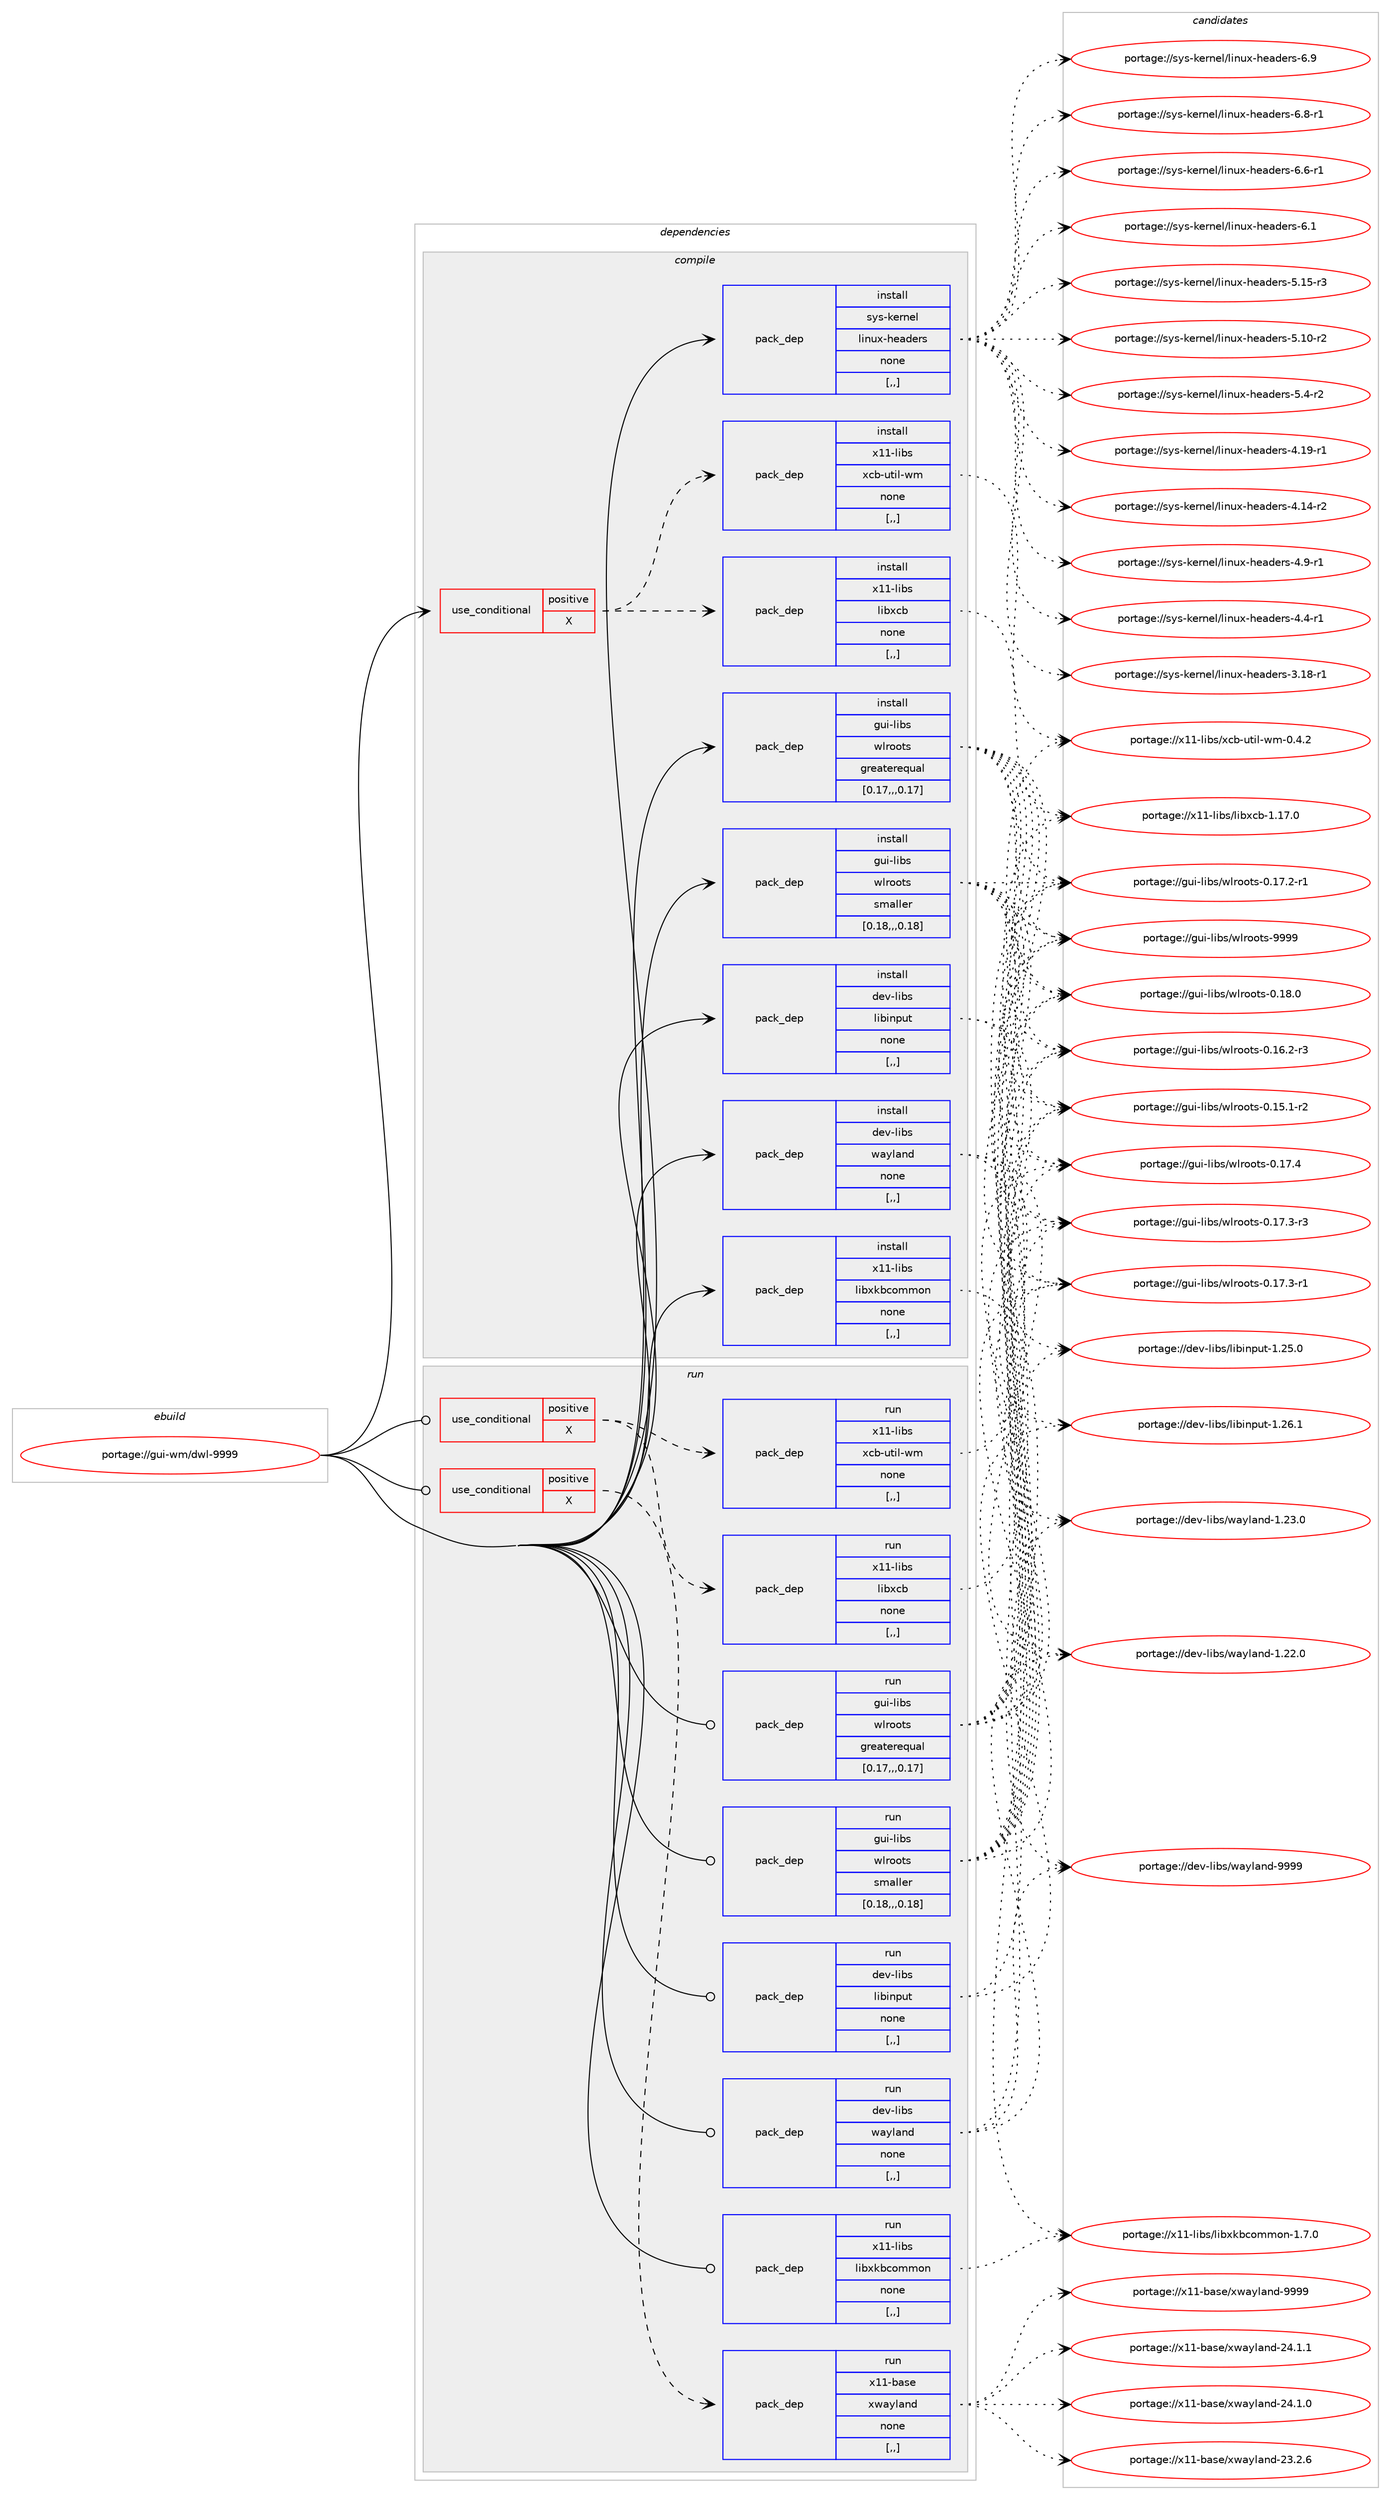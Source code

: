 digraph prolog {

# *************
# Graph options
# *************

newrank=true;
concentrate=true;
compound=true;
graph [rankdir=LR,fontname=Helvetica,fontsize=10,ranksep=1.5];#, ranksep=2.5, nodesep=0.2];
edge  [arrowhead=vee];
node  [fontname=Helvetica,fontsize=10];

# **********
# The ebuild
# **********

subgraph cluster_leftcol {
color=gray;
label=<<i>ebuild</i>>;
id [label="portage://gui-wm/dwl-9999", color=red, width=4, href="../gui-wm/dwl-9999.svg"];
}

# ****************
# The dependencies
# ****************

subgraph cluster_midcol {
color=gray;
label=<<i>dependencies</i>>;
subgraph cluster_compile {
fillcolor="#eeeeee";
style=filled;
label=<<i>compile</i>>;
subgraph cond66516 {
dependency244197 [label=<<TABLE BORDER="0" CELLBORDER="1" CELLSPACING="0" CELLPADDING="4"><TR><TD ROWSPAN="3" CELLPADDING="10">use_conditional</TD></TR><TR><TD>positive</TD></TR><TR><TD>X</TD></TR></TABLE>>, shape=none, color=red];
subgraph pack176062 {
dependency244198 [label=<<TABLE BORDER="0" CELLBORDER="1" CELLSPACING="0" CELLPADDING="4" WIDTH="220"><TR><TD ROWSPAN="6" CELLPADDING="30">pack_dep</TD></TR><TR><TD WIDTH="110">install</TD></TR><TR><TD>x11-libs</TD></TR><TR><TD>libxcb</TD></TR><TR><TD>none</TD></TR><TR><TD>[,,]</TD></TR></TABLE>>, shape=none, color=blue];
}
dependency244197:e -> dependency244198:w [weight=20,style="dashed",arrowhead="vee"];
subgraph pack176063 {
dependency244199 [label=<<TABLE BORDER="0" CELLBORDER="1" CELLSPACING="0" CELLPADDING="4" WIDTH="220"><TR><TD ROWSPAN="6" CELLPADDING="30">pack_dep</TD></TR><TR><TD WIDTH="110">install</TD></TR><TR><TD>x11-libs</TD></TR><TR><TD>xcb-util-wm</TD></TR><TR><TD>none</TD></TR><TR><TD>[,,]</TD></TR></TABLE>>, shape=none, color=blue];
}
dependency244197:e -> dependency244199:w [weight=20,style="dashed",arrowhead="vee"];
}
id:e -> dependency244197:w [weight=20,style="solid",arrowhead="vee"];
subgraph pack176064 {
dependency244200 [label=<<TABLE BORDER="0" CELLBORDER="1" CELLSPACING="0" CELLPADDING="4" WIDTH="220"><TR><TD ROWSPAN="6" CELLPADDING="30">pack_dep</TD></TR><TR><TD WIDTH="110">install</TD></TR><TR><TD>dev-libs</TD></TR><TR><TD>libinput</TD></TR><TR><TD>none</TD></TR><TR><TD>[,,]</TD></TR></TABLE>>, shape=none, color=blue];
}
id:e -> dependency244200:w [weight=20,style="solid",arrowhead="vee"];
subgraph pack176065 {
dependency244201 [label=<<TABLE BORDER="0" CELLBORDER="1" CELLSPACING="0" CELLPADDING="4" WIDTH="220"><TR><TD ROWSPAN="6" CELLPADDING="30">pack_dep</TD></TR><TR><TD WIDTH="110">install</TD></TR><TR><TD>dev-libs</TD></TR><TR><TD>wayland</TD></TR><TR><TD>none</TD></TR><TR><TD>[,,]</TD></TR></TABLE>>, shape=none, color=blue];
}
id:e -> dependency244201:w [weight=20,style="solid",arrowhead="vee"];
subgraph pack176066 {
dependency244202 [label=<<TABLE BORDER="0" CELLBORDER="1" CELLSPACING="0" CELLPADDING="4" WIDTH="220"><TR><TD ROWSPAN="6" CELLPADDING="30">pack_dep</TD></TR><TR><TD WIDTH="110">install</TD></TR><TR><TD>gui-libs</TD></TR><TR><TD>wlroots</TD></TR><TR><TD>greaterequal</TD></TR><TR><TD>[0.17,,,0.17]</TD></TR></TABLE>>, shape=none, color=blue];
}
id:e -> dependency244202:w [weight=20,style="solid",arrowhead="vee"];
subgraph pack176067 {
dependency244203 [label=<<TABLE BORDER="0" CELLBORDER="1" CELLSPACING="0" CELLPADDING="4" WIDTH="220"><TR><TD ROWSPAN="6" CELLPADDING="30">pack_dep</TD></TR><TR><TD WIDTH="110">install</TD></TR><TR><TD>gui-libs</TD></TR><TR><TD>wlroots</TD></TR><TR><TD>smaller</TD></TR><TR><TD>[0.18,,,0.18]</TD></TR></TABLE>>, shape=none, color=blue];
}
id:e -> dependency244203:w [weight=20,style="solid",arrowhead="vee"];
subgraph pack176068 {
dependency244204 [label=<<TABLE BORDER="0" CELLBORDER="1" CELLSPACING="0" CELLPADDING="4" WIDTH="220"><TR><TD ROWSPAN="6" CELLPADDING="30">pack_dep</TD></TR><TR><TD WIDTH="110">install</TD></TR><TR><TD>sys-kernel</TD></TR><TR><TD>linux-headers</TD></TR><TR><TD>none</TD></TR><TR><TD>[,,]</TD></TR></TABLE>>, shape=none, color=blue];
}
id:e -> dependency244204:w [weight=20,style="solid",arrowhead="vee"];
subgraph pack176069 {
dependency244205 [label=<<TABLE BORDER="0" CELLBORDER="1" CELLSPACING="0" CELLPADDING="4" WIDTH="220"><TR><TD ROWSPAN="6" CELLPADDING="30">pack_dep</TD></TR><TR><TD WIDTH="110">install</TD></TR><TR><TD>x11-libs</TD></TR><TR><TD>libxkbcommon</TD></TR><TR><TD>none</TD></TR><TR><TD>[,,]</TD></TR></TABLE>>, shape=none, color=blue];
}
id:e -> dependency244205:w [weight=20,style="solid",arrowhead="vee"];
}
subgraph cluster_compileandrun {
fillcolor="#eeeeee";
style=filled;
label=<<i>compile and run</i>>;
}
subgraph cluster_run {
fillcolor="#eeeeee";
style=filled;
label=<<i>run</i>>;
subgraph cond66517 {
dependency244206 [label=<<TABLE BORDER="0" CELLBORDER="1" CELLSPACING="0" CELLPADDING="4"><TR><TD ROWSPAN="3" CELLPADDING="10">use_conditional</TD></TR><TR><TD>positive</TD></TR><TR><TD>X</TD></TR></TABLE>>, shape=none, color=red];
subgraph pack176070 {
dependency244207 [label=<<TABLE BORDER="0" CELLBORDER="1" CELLSPACING="0" CELLPADDING="4" WIDTH="220"><TR><TD ROWSPAN="6" CELLPADDING="30">pack_dep</TD></TR><TR><TD WIDTH="110">run</TD></TR><TR><TD>x11-base</TD></TR><TR><TD>xwayland</TD></TR><TR><TD>none</TD></TR><TR><TD>[,,]</TD></TR></TABLE>>, shape=none, color=blue];
}
dependency244206:e -> dependency244207:w [weight=20,style="dashed",arrowhead="vee"];
}
id:e -> dependency244206:w [weight=20,style="solid",arrowhead="odot"];
subgraph cond66518 {
dependency244208 [label=<<TABLE BORDER="0" CELLBORDER="1" CELLSPACING="0" CELLPADDING="4"><TR><TD ROWSPAN="3" CELLPADDING="10">use_conditional</TD></TR><TR><TD>positive</TD></TR><TR><TD>X</TD></TR></TABLE>>, shape=none, color=red];
subgraph pack176071 {
dependency244209 [label=<<TABLE BORDER="0" CELLBORDER="1" CELLSPACING="0" CELLPADDING="4" WIDTH="220"><TR><TD ROWSPAN="6" CELLPADDING="30">pack_dep</TD></TR><TR><TD WIDTH="110">run</TD></TR><TR><TD>x11-libs</TD></TR><TR><TD>libxcb</TD></TR><TR><TD>none</TD></TR><TR><TD>[,,]</TD></TR></TABLE>>, shape=none, color=blue];
}
dependency244208:e -> dependency244209:w [weight=20,style="dashed",arrowhead="vee"];
subgraph pack176072 {
dependency244210 [label=<<TABLE BORDER="0" CELLBORDER="1" CELLSPACING="0" CELLPADDING="4" WIDTH="220"><TR><TD ROWSPAN="6" CELLPADDING="30">pack_dep</TD></TR><TR><TD WIDTH="110">run</TD></TR><TR><TD>x11-libs</TD></TR><TR><TD>xcb-util-wm</TD></TR><TR><TD>none</TD></TR><TR><TD>[,,]</TD></TR></TABLE>>, shape=none, color=blue];
}
dependency244208:e -> dependency244210:w [weight=20,style="dashed",arrowhead="vee"];
}
id:e -> dependency244208:w [weight=20,style="solid",arrowhead="odot"];
subgraph pack176073 {
dependency244211 [label=<<TABLE BORDER="0" CELLBORDER="1" CELLSPACING="0" CELLPADDING="4" WIDTH="220"><TR><TD ROWSPAN="6" CELLPADDING="30">pack_dep</TD></TR><TR><TD WIDTH="110">run</TD></TR><TR><TD>dev-libs</TD></TR><TR><TD>libinput</TD></TR><TR><TD>none</TD></TR><TR><TD>[,,]</TD></TR></TABLE>>, shape=none, color=blue];
}
id:e -> dependency244211:w [weight=20,style="solid",arrowhead="odot"];
subgraph pack176074 {
dependency244212 [label=<<TABLE BORDER="0" CELLBORDER="1" CELLSPACING="0" CELLPADDING="4" WIDTH="220"><TR><TD ROWSPAN="6" CELLPADDING="30">pack_dep</TD></TR><TR><TD WIDTH="110">run</TD></TR><TR><TD>dev-libs</TD></TR><TR><TD>wayland</TD></TR><TR><TD>none</TD></TR><TR><TD>[,,]</TD></TR></TABLE>>, shape=none, color=blue];
}
id:e -> dependency244212:w [weight=20,style="solid",arrowhead="odot"];
subgraph pack176075 {
dependency244213 [label=<<TABLE BORDER="0" CELLBORDER="1" CELLSPACING="0" CELLPADDING="4" WIDTH="220"><TR><TD ROWSPAN="6" CELLPADDING="30">pack_dep</TD></TR><TR><TD WIDTH="110">run</TD></TR><TR><TD>gui-libs</TD></TR><TR><TD>wlroots</TD></TR><TR><TD>greaterequal</TD></TR><TR><TD>[0.17,,,0.17]</TD></TR></TABLE>>, shape=none, color=blue];
}
id:e -> dependency244213:w [weight=20,style="solid",arrowhead="odot"];
subgraph pack176076 {
dependency244214 [label=<<TABLE BORDER="0" CELLBORDER="1" CELLSPACING="0" CELLPADDING="4" WIDTH="220"><TR><TD ROWSPAN="6" CELLPADDING="30">pack_dep</TD></TR><TR><TD WIDTH="110">run</TD></TR><TR><TD>gui-libs</TD></TR><TR><TD>wlroots</TD></TR><TR><TD>smaller</TD></TR><TR><TD>[0.18,,,0.18]</TD></TR></TABLE>>, shape=none, color=blue];
}
id:e -> dependency244214:w [weight=20,style="solid",arrowhead="odot"];
subgraph pack176077 {
dependency244215 [label=<<TABLE BORDER="0" CELLBORDER="1" CELLSPACING="0" CELLPADDING="4" WIDTH="220"><TR><TD ROWSPAN="6" CELLPADDING="30">pack_dep</TD></TR><TR><TD WIDTH="110">run</TD></TR><TR><TD>x11-libs</TD></TR><TR><TD>libxkbcommon</TD></TR><TR><TD>none</TD></TR><TR><TD>[,,]</TD></TR></TABLE>>, shape=none, color=blue];
}
id:e -> dependency244215:w [weight=20,style="solid",arrowhead="odot"];
}
}

# **************
# The candidates
# **************

subgraph cluster_choices {
rank=same;
color=gray;
label=<<i>candidates</i>>;

subgraph choice176062 {
color=black;
nodesep=1;
choice120494945108105981154710810598120999845494649554648 [label="portage://x11-libs/libxcb-1.17.0", color=red, width=4,href="../x11-libs/libxcb-1.17.0.svg"];
dependency244198:e -> choice120494945108105981154710810598120999845494649554648:w [style=dotted,weight="100"];
}
subgraph choice176063 {
color=black;
nodesep=1;
choice120494945108105981154712099984511711610510845119109454846524650 [label="portage://x11-libs/xcb-util-wm-0.4.2", color=red, width=4,href="../x11-libs/xcb-util-wm-0.4.2.svg"];
dependency244199:e -> choice120494945108105981154712099984511711610510845119109454846524650:w [style=dotted,weight="100"];
}
subgraph choice176064 {
color=black;
nodesep=1;
choice1001011184510810598115471081059810511011211711645494650544649 [label="portage://dev-libs/libinput-1.26.1", color=red, width=4,href="../dev-libs/libinput-1.26.1.svg"];
choice1001011184510810598115471081059810511011211711645494650534648 [label="portage://dev-libs/libinput-1.25.0", color=red, width=4,href="../dev-libs/libinput-1.25.0.svg"];
dependency244200:e -> choice1001011184510810598115471081059810511011211711645494650544649:w [style=dotted,weight="100"];
dependency244200:e -> choice1001011184510810598115471081059810511011211711645494650534648:w [style=dotted,weight="100"];
}
subgraph choice176065 {
color=black;
nodesep=1;
choice10010111845108105981154711997121108971101004557575757 [label="portage://dev-libs/wayland-9999", color=red, width=4,href="../dev-libs/wayland-9999.svg"];
choice100101118451081059811547119971211089711010045494650514648 [label="portage://dev-libs/wayland-1.23.0", color=red, width=4,href="../dev-libs/wayland-1.23.0.svg"];
choice100101118451081059811547119971211089711010045494650504648 [label="portage://dev-libs/wayland-1.22.0", color=red, width=4,href="../dev-libs/wayland-1.22.0.svg"];
dependency244201:e -> choice10010111845108105981154711997121108971101004557575757:w [style=dotted,weight="100"];
dependency244201:e -> choice100101118451081059811547119971211089711010045494650514648:w [style=dotted,weight="100"];
dependency244201:e -> choice100101118451081059811547119971211089711010045494650504648:w [style=dotted,weight="100"];
}
subgraph choice176066 {
color=black;
nodesep=1;
choice1031171054510810598115471191081141111111161154557575757 [label="portage://gui-libs/wlroots-9999", color=red, width=4,href="../gui-libs/wlroots-9999.svg"];
choice10311710545108105981154711910811411111111611545484649564648 [label="portage://gui-libs/wlroots-0.18.0", color=red, width=4,href="../gui-libs/wlroots-0.18.0.svg"];
choice10311710545108105981154711910811411111111611545484649554652 [label="portage://gui-libs/wlroots-0.17.4", color=red, width=4,href="../gui-libs/wlroots-0.17.4.svg"];
choice103117105451081059811547119108114111111116115454846495546514511451 [label="portage://gui-libs/wlroots-0.17.3-r3", color=red, width=4,href="../gui-libs/wlroots-0.17.3-r3.svg"];
choice103117105451081059811547119108114111111116115454846495546514511449 [label="portage://gui-libs/wlroots-0.17.3-r1", color=red, width=4,href="../gui-libs/wlroots-0.17.3-r1.svg"];
choice103117105451081059811547119108114111111116115454846495546504511449 [label="portage://gui-libs/wlroots-0.17.2-r1", color=red, width=4,href="../gui-libs/wlroots-0.17.2-r1.svg"];
choice103117105451081059811547119108114111111116115454846495446504511451 [label="portage://gui-libs/wlroots-0.16.2-r3", color=red, width=4,href="../gui-libs/wlroots-0.16.2-r3.svg"];
choice103117105451081059811547119108114111111116115454846495346494511450 [label="portage://gui-libs/wlroots-0.15.1-r2", color=red, width=4,href="../gui-libs/wlroots-0.15.1-r2.svg"];
dependency244202:e -> choice1031171054510810598115471191081141111111161154557575757:w [style=dotted,weight="100"];
dependency244202:e -> choice10311710545108105981154711910811411111111611545484649564648:w [style=dotted,weight="100"];
dependency244202:e -> choice10311710545108105981154711910811411111111611545484649554652:w [style=dotted,weight="100"];
dependency244202:e -> choice103117105451081059811547119108114111111116115454846495546514511451:w [style=dotted,weight="100"];
dependency244202:e -> choice103117105451081059811547119108114111111116115454846495546514511449:w [style=dotted,weight="100"];
dependency244202:e -> choice103117105451081059811547119108114111111116115454846495546504511449:w [style=dotted,weight="100"];
dependency244202:e -> choice103117105451081059811547119108114111111116115454846495446504511451:w [style=dotted,weight="100"];
dependency244202:e -> choice103117105451081059811547119108114111111116115454846495346494511450:w [style=dotted,weight="100"];
}
subgraph choice176067 {
color=black;
nodesep=1;
choice1031171054510810598115471191081141111111161154557575757 [label="portage://gui-libs/wlroots-9999", color=red, width=4,href="../gui-libs/wlroots-9999.svg"];
choice10311710545108105981154711910811411111111611545484649564648 [label="portage://gui-libs/wlroots-0.18.0", color=red, width=4,href="../gui-libs/wlroots-0.18.0.svg"];
choice10311710545108105981154711910811411111111611545484649554652 [label="portage://gui-libs/wlroots-0.17.4", color=red, width=4,href="../gui-libs/wlroots-0.17.4.svg"];
choice103117105451081059811547119108114111111116115454846495546514511451 [label="portage://gui-libs/wlroots-0.17.3-r3", color=red, width=4,href="../gui-libs/wlroots-0.17.3-r3.svg"];
choice103117105451081059811547119108114111111116115454846495546514511449 [label="portage://gui-libs/wlroots-0.17.3-r1", color=red, width=4,href="../gui-libs/wlroots-0.17.3-r1.svg"];
choice103117105451081059811547119108114111111116115454846495546504511449 [label="portage://gui-libs/wlroots-0.17.2-r1", color=red, width=4,href="../gui-libs/wlroots-0.17.2-r1.svg"];
choice103117105451081059811547119108114111111116115454846495446504511451 [label="portage://gui-libs/wlroots-0.16.2-r3", color=red, width=4,href="../gui-libs/wlroots-0.16.2-r3.svg"];
choice103117105451081059811547119108114111111116115454846495346494511450 [label="portage://gui-libs/wlroots-0.15.1-r2", color=red, width=4,href="../gui-libs/wlroots-0.15.1-r2.svg"];
dependency244203:e -> choice1031171054510810598115471191081141111111161154557575757:w [style=dotted,weight="100"];
dependency244203:e -> choice10311710545108105981154711910811411111111611545484649564648:w [style=dotted,weight="100"];
dependency244203:e -> choice10311710545108105981154711910811411111111611545484649554652:w [style=dotted,weight="100"];
dependency244203:e -> choice103117105451081059811547119108114111111116115454846495546514511451:w [style=dotted,weight="100"];
dependency244203:e -> choice103117105451081059811547119108114111111116115454846495546514511449:w [style=dotted,weight="100"];
dependency244203:e -> choice103117105451081059811547119108114111111116115454846495546504511449:w [style=dotted,weight="100"];
dependency244203:e -> choice103117105451081059811547119108114111111116115454846495446504511451:w [style=dotted,weight="100"];
dependency244203:e -> choice103117105451081059811547119108114111111116115454846495346494511450:w [style=dotted,weight="100"];
}
subgraph choice176068 {
color=black;
nodesep=1;
choice1151211154510710111411010110847108105110117120451041019710010111411545544657 [label="portage://sys-kernel/linux-headers-6.9", color=red, width=4,href="../sys-kernel/linux-headers-6.9.svg"];
choice11512111545107101114110101108471081051101171204510410197100101114115455446564511449 [label="portage://sys-kernel/linux-headers-6.8-r1", color=red, width=4,href="../sys-kernel/linux-headers-6.8-r1.svg"];
choice11512111545107101114110101108471081051101171204510410197100101114115455446544511449 [label="portage://sys-kernel/linux-headers-6.6-r1", color=red, width=4,href="../sys-kernel/linux-headers-6.6-r1.svg"];
choice1151211154510710111411010110847108105110117120451041019710010111411545544649 [label="portage://sys-kernel/linux-headers-6.1", color=red, width=4,href="../sys-kernel/linux-headers-6.1.svg"];
choice1151211154510710111411010110847108105110117120451041019710010111411545534649534511451 [label="portage://sys-kernel/linux-headers-5.15-r3", color=red, width=4,href="../sys-kernel/linux-headers-5.15-r3.svg"];
choice1151211154510710111411010110847108105110117120451041019710010111411545534649484511450 [label="portage://sys-kernel/linux-headers-5.10-r2", color=red, width=4,href="../sys-kernel/linux-headers-5.10-r2.svg"];
choice11512111545107101114110101108471081051101171204510410197100101114115455346524511450 [label="portage://sys-kernel/linux-headers-5.4-r2", color=red, width=4,href="../sys-kernel/linux-headers-5.4-r2.svg"];
choice1151211154510710111411010110847108105110117120451041019710010111411545524649574511449 [label="portage://sys-kernel/linux-headers-4.19-r1", color=red, width=4,href="../sys-kernel/linux-headers-4.19-r1.svg"];
choice1151211154510710111411010110847108105110117120451041019710010111411545524649524511450 [label="portage://sys-kernel/linux-headers-4.14-r2", color=red, width=4,href="../sys-kernel/linux-headers-4.14-r2.svg"];
choice11512111545107101114110101108471081051101171204510410197100101114115455246574511449 [label="portage://sys-kernel/linux-headers-4.9-r1", color=red, width=4,href="../sys-kernel/linux-headers-4.9-r1.svg"];
choice11512111545107101114110101108471081051101171204510410197100101114115455246524511449 [label="portage://sys-kernel/linux-headers-4.4-r1", color=red, width=4,href="../sys-kernel/linux-headers-4.4-r1.svg"];
choice1151211154510710111411010110847108105110117120451041019710010111411545514649564511449 [label="portage://sys-kernel/linux-headers-3.18-r1", color=red, width=4,href="../sys-kernel/linux-headers-3.18-r1.svg"];
dependency244204:e -> choice1151211154510710111411010110847108105110117120451041019710010111411545544657:w [style=dotted,weight="100"];
dependency244204:e -> choice11512111545107101114110101108471081051101171204510410197100101114115455446564511449:w [style=dotted,weight="100"];
dependency244204:e -> choice11512111545107101114110101108471081051101171204510410197100101114115455446544511449:w [style=dotted,weight="100"];
dependency244204:e -> choice1151211154510710111411010110847108105110117120451041019710010111411545544649:w [style=dotted,weight="100"];
dependency244204:e -> choice1151211154510710111411010110847108105110117120451041019710010111411545534649534511451:w [style=dotted,weight="100"];
dependency244204:e -> choice1151211154510710111411010110847108105110117120451041019710010111411545534649484511450:w [style=dotted,weight="100"];
dependency244204:e -> choice11512111545107101114110101108471081051101171204510410197100101114115455346524511450:w [style=dotted,weight="100"];
dependency244204:e -> choice1151211154510710111411010110847108105110117120451041019710010111411545524649574511449:w [style=dotted,weight="100"];
dependency244204:e -> choice1151211154510710111411010110847108105110117120451041019710010111411545524649524511450:w [style=dotted,weight="100"];
dependency244204:e -> choice11512111545107101114110101108471081051101171204510410197100101114115455246574511449:w [style=dotted,weight="100"];
dependency244204:e -> choice11512111545107101114110101108471081051101171204510410197100101114115455246524511449:w [style=dotted,weight="100"];
dependency244204:e -> choice1151211154510710111411010110847108105110117120451041019710010111411545514649564511449:w [style=dotted,weight="100"];
}
subgraph choice176069 {
color=black;
nodesep=1;
choice1204949451081059811547108105981201079899111109109111110454946554648 [label="portage://x11-libs/libxkbcommon-1.7.0", color=red, width=4,href="../x11-libs/libxkbcommon-1.7.0.svg"];
dependency244205:e -> choice1204949451081059811547108105981201079899111109109111110454946554648:w [style=dotted,weight="100"];
}
subgraph choice176070 {
color=black;
nodesep=1;
choice12049494598971151014712011997121108971101004557575757 [label="portage://x11-base/xwayland-9999", color=red, width=4,href="../x11-base/xwayland-9999.svg"];
choice120494945989711510147120119971211089711010045505246494649 [label="portage://x11-base/xwayland-24.1.1", color=red, width=4,href="../x11-base/xwayland-24.1.1.svg"];
choice120494945989711510147120119971211089711010045505246494648 [label="portage://x11-base/xwayland-24.1.0", color=red, width=4,href="../x11-base/xwayland-24.1.0.svg"];
choice120494945989711510147120119971211089711010045505146504654 [label="portage://x11-base/xwayland-23.2.6", color=red, width=4,href="../x11-base/xwayland-23.2.6.svg"];
dependency244207:e -> choice12049494598971151014712011997121108971101004557575757:w [style=dotted,weight="100"];
dependency244207:e -> choice120494945989711510147120119971211089711010045505246494649:w [style=dotted,weight="100"];
dependency244207:e -> choice120494945989711510147120119971211089711010045505246494648:w [style=dotted,weight="100"];
dependency244207:e -> choice120494945989711510147120119971211089711010045505146504654:w [style=dotted,weight="100"];
}
subgraph choice176071 {
color=black;
nodesep=1;
choice120494945108105981154710810598120999845494649554648 [label="portage://x11-libs/libxcb-1.17.0", color=red, width=4,href="../x11-libs/libxcb-1.17.0.svg"];
dependency244209:e -> choice120494945108105981154710810598120999845494649554648:w [style=dotted,weight="100"];
}
subgraph choice176072 {
color=black;
nodesep=1;
choice120494945108105981154712099984511711610510845119109454846524650 [label="portage://x11-libs/xcb-util-wm-0.4.2", color=red, width=4,href="../x11-libs/xcb-util-wm-0.4.2.svg"];
dependency244210:e -> choice120494945108105981154712099984511711610510845119109454846524650:w [style=dotted,weight="100"];
}
subgraph choice176073 {
color=black;
nodesep=1;
choice1001011184510810598115471081059810511011211711645494650544649 [label="portage://dev-libs/libinput-1.26.1", color=red, width=4,href="../dev-libs/libinput-1.26.1.svg"];
choice1001011184510810598115471081059810511011211711645494650534648 [label="portage://dev-libs/libinput-1.25.0", color=red, width=4,href="../dev-libs/libinput-1.25.0.svg"];
dependency244211:e -> choice1001011184510810598115471081059810511011211711645494650544649:w [style=dotted,weight="100"];
dependency244211:e -> choice1001011184510810598115471081059810511011211711645494650534648:w [style=dotted,weight="100"];
}
subgraph choice176074 {
color=black;
nodesep=1;
choice10010111845108105981154711997121108971101004557575757 [label="portage://dev-libs/wayland-9999", color=red, width=4,href="../dev-libs/wayland-9999.svg"];
choice100101118451081059811547119971211089711010045494650514648 [label="portage://dev-libs/wayland-1.23.0", color=red, width=4,href="../dev-libs/wayland-1.23.0.svg"];
choice100101118451081059811547119971211089711010045494650504648 [label="portage://dev-libs/wayland-1.22.0", color=red, width=4,href="../dev-libs/wayland-1.22.0.svg"];
dependency244212:e -> choice10010111845108105981154711997121108971101004557575757:w [style=dotted,weight="100"];
dependency244212:e -> choice100101118451081059811547119971211089711010045494650514648:w [style=dotted,weight="100"];
dependency244212:e -> choice100101118451081059811547119971211089711010045494650504648:w [style=dotted,weight="100"];
}
subgraph choice176075 {
color=black;
nodesep=1;
choice1031171054510810598115471191081141111111161154557575757 [label="portage://gui-libs/wlroots-9999", color=red, width=4,href="../gui-libs/wlroots-9999.svg"];
choice10311710545108105981154711910811411111111611545484649564648 [label="portage://gui-libs/wlroots-0.18.0", color=red, width=4,href="../gui-libs/wlroots-0.18.0.svg"];
choice10311710545108105981154711910811411111111611545484649554652 [label="portage://gui-libs/wlroots-0.17.4", color=red, width=4,href="../gui-libs/wlroots-0.17.4.svg"];
choice103117105451081059811547119108114111111116115454846495546514511451 [label="portage://gui-libs/wlroots-0.17.3-r3", color=red, width=4,href="../gui-libs/wlroots-0.17.3-r3.svg"];
choice103117105451081059811547119108114111111116115454846495546514511449 [label="portage://gui-libs/wlroots-0.17.3-r1", color=red, width=4,href="../gui-libs/wlroots-0.17.3-r1.svg"];
choice103117105451081059811547119108114111111116115454846495546504511449 [label="portage://gui-libs/wlroots-0.17.2-r1", color=red, width=4,href="../gui-libs/wlroots-0.17.2-r1.svg"];
choice103117105451081059811547119108114111111116115454846495446504511451 [label="portage://gui-libs/wlroots-0.16.2-r3", color=red, width=4,href="../gui-libs/wlroots-0.16.2-r3.svg"];
choice103117105451081059811547119108114111111116115454846495346494511450 [label="portage://gui-libs/wlroots-0.15.1-r2", color=red, width=4,href="../gui-libs/wlroots-0.15.1-r2.svg"];
dependency244213:e -> choice1031171054510810598115471191081141111111161154557575757:w [style=dotted,weight="100"];
dependency244213:e -> choice10311710545108105981154711910811411111111611545484649564648:w [style=dotted,weight="100"];
dependency244213:e -> choice10311710545108105981154711910811411111111611545484649554652:w [style=dotted,weight="100"];
dependency244213:e -> choice103117105451081059811547119108114111111116115454846495546514511451:w [style=dotted,weight="100"];
dependency244213:e -> choice103117105451081059811547119108114111111116115454846495546514511449:w [style=dotted,weight="100"];
dependency244213:e -> choice103117105451081059811547119108114111111116115454846495546504511449:w [style=dotted,weight="100"];
dependency244213:e -> choice103117105451081059811547119108114111111116115454846495446504511451:w [style=dotted,weight="100"];
dependency244213:e -> choice103117105451081059811547119108114111111116115454846495346494511450:w [style=dotted,weight="100"];
}
subgraph choice176076 {
color=black;
nodesep=1;
choice1031171054510810598115471191081141111111161154557575757 [label="portage://gui-libs/wlroots-9999", color=red, width=4,href="../gui-libs/wlroots-9999.svg"];
choice10311710545108105981154711910811411111111611545484649564648 [label="portage://gui-libs/wlroots-0.18.0", color=red, width=4,href="../gui-libs/wlroots-0.18.0.svg"];
choice10311710545108105981154711910811411111111611545484649554652 [label="portage://gui-libs/wlroots-0.17.4", color=red, width=4,href="../gui-libs/wlroots-0.17.4.svg"];
choice103117105451081059811547119108114111111116115454846495546514511451 [label="portage://gui-libs/wlroots-0.17.3-r3", color=red, width=4,href="../gui-libs/wlroots-0.17.3-r3.svg"];
choice103117105451081059811547119108114111111116115454846495546514511449 [label="portage://gui-libs/wlroots-0.17.3-r1", color=red, width=4,href="../gui-libs/wlroots-0.17.3-r1.svg"];
choice103117105451081059811547119108114111111116115454846495546504511449 [label="portage://gui-libs/wlroots-0.17.2-r1", color=red, width=4,href="../gui-libs/wlroots-0.17.2-r1.svg"];
choice103117105451081059811547119108114111111116115454846495446504511451 [label="portage://gui-libs/wlroots-0.16.2-r3", color=red, width=4,href="../gui-libs/wlroots-0.16.2-r3.svg"];
choice103117105451081059811547119108114111111116115454846495346494511450 [label="portage://gui-libs/wlroots-0.15.1-r2", color=red, width=4,href="../gui-libs/wlroots-0.15.1-r2.svg"];
dependency244214:e -> choice1031171054510810598115471191081141111111161154557575757:w [style=dotted,weight="100"];
dependency244214:e -> choice10311710545108105981154711910811411111111611545484649564648:w [style=dotted,weight="100"];
dependency244214:e -> choice10311710545108105981154711910811411111111611545484649554652:w [style=dotted,weight="100"];
dependency244214:e -> choice103117105451081059811547119108114111111116115454846495546514511451:w [style=dotted,weight="100"];
dependency244214:e -> choice103117105451081059811547119108114111111116115454846495546514511449:w [style=dotted,weight="100"];
dependency244214:e -> choice103117105451081059811547119108114111111116115454846495546504511449:w [style=dotted,weight="100"];
dependency244214:e -> choice103117105451081059811547119108114111111116115454846495446504511451:w [style=dotted,weight="100"];
dependency244214:e -> choice103117105451081059811547119108114111111116115454846495346494511450:w [style=dotted,weight="100"];
}
subgraph choice176077 {
color=black;
nodesep=1;
choice1204949451081059811547108105981201079899111109109111110454946554648 [label="portage://x11-libs/libxkbcommon-1.7.0", color=red, width=4,href="../x11-libs/libxkbcommon-1.7.0.svg"];
dependency244215:e -> choice1204949451081059811547108105981201079899111109109111110454946554648:w [style=dotted,weight="100"];
}
}

}
